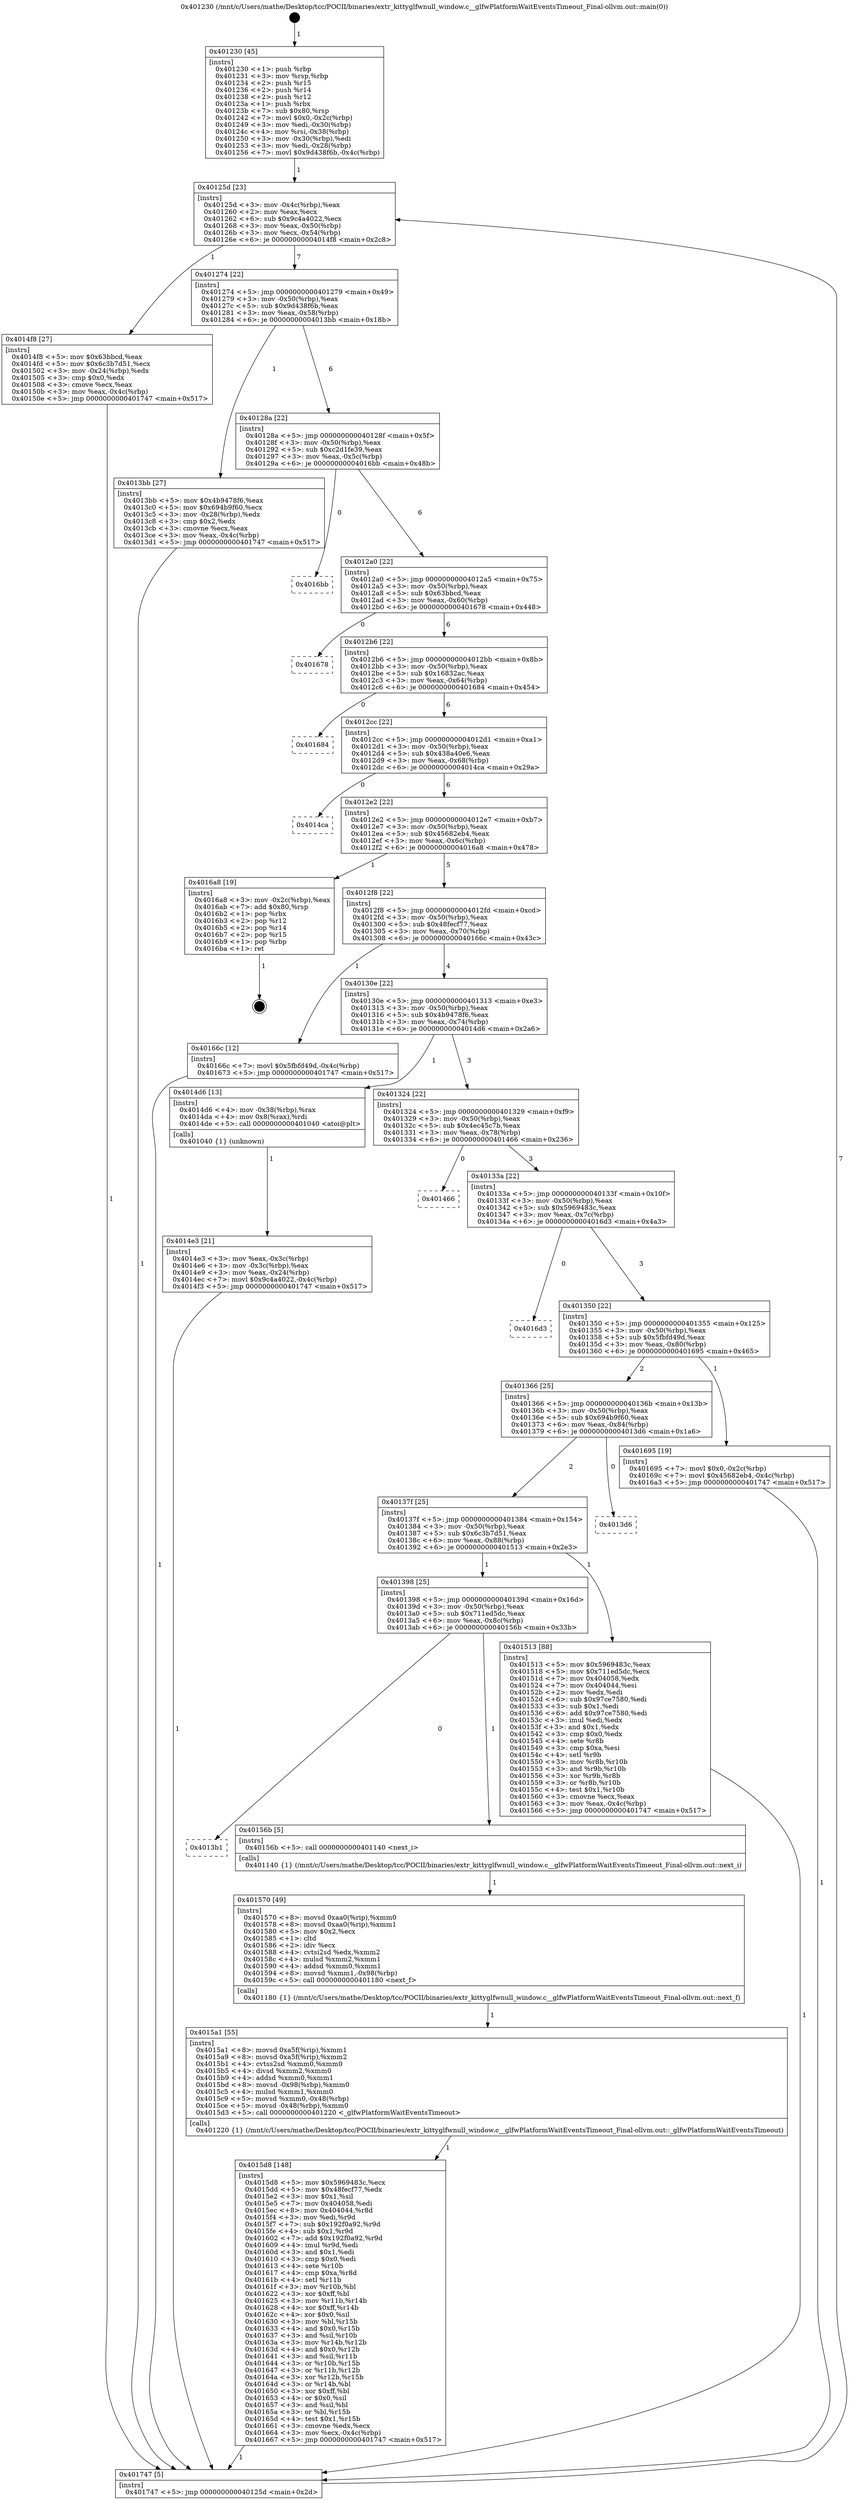 digraph "0x401230" {
  label = "0x401230 (/mnt/c/Users/mathe/Desktop/tcc/POCII/binaries/extr_kittyglfwnull_window.c__glfwPlatformWaitEventsTimeout_Final-ollvm.out::main(0))"
  labelloc = "t"
  node[shape=record]

  Entry [label="",width=0.3,height=0.3,shape=circle,fillcolor=black,style=filled]
  "0x40125d" [label="{
     0x40125d [23]\l
     | [instrs]\l
     &nbsp;&nbsp;0x40125d \<+3\>: mov -0x4c(%rbp),%eax\l
     &nbsp;&nbsp;0x401260 \<+2\>: mov %eax,%ecx\l
     &nbsp;&nbsp;0x401262 \<+6\>: sub $0x9c4a4022,%ecx\l
     &nbsp;&nbsp;0x401268 \<+3\>: mov %eax,-0x50(%rbp)\l
     &nbsp;&nbsp;0x40126b \<+3\>: mov %ecx,-0x54(%rbp)\l
     &nbsp;&nbsp;0x40126e \<+6\>: je 00000000004014f8 \<main+0x2c8\>\l
  }"]
  "0x4014f8" [label="{
     0x4014f8 [27]\l
     | [instrs]\l
     &nbsp;&nbsp;0x4014f8 \<+5\>: mov $0x63bbcd,%eax\l
     &nbsp;&nbsp;0x4014fd \<+5\>: mov $0x6c3b7d51,%ecx\l
     &nbsp;&nbsp;0x401502 \<+3\>: mov -0x24(%rbp),%edx\l
     &nbsp;&nbsp;0x401505 \<+3\>: cmp $0x0,%edx\l
     &nbsp;&nbsp;0x401508 \<+3\>: cmove %ecx,%eax\l
     &nbsp;&nbsp;0x40150b \<+3\>: mov %eax,-0x4c(%rbp)\l
     &nbsp;&nbsp;0x40150e \<+5\>: jmp 0000000000401747 \<main+0x517\>\l
  }"]
  "0x401274" [label="{
     0x401274 [22]\l
     | [instrs]\l
     &nbsp;&nbsp;0x401274 \<+5\>: jmp 0000000000401279 \<main+0x49\>\l
     &nbsp;&nbsp;0x401279 \<+3\>: mov -0x50(%rbp),%eax\l
     &nbsp;&nbsp;0x40127c \<+5\>: sub $0x9d438f6b,%eax\l
     &nbsp;&nbsp;0x401281 \<+3\>: mov %eax,-0x58(%rbp)\l
     &nbsp;&nbsp;0x401284 \<+6\>: je 00000000004013bb \<main+0x18b\>\l
  }"]
  Exit [label="",width=0.3,height=0.3,shape=circle,fillcolor=black,style=filled,peripheries=2]
  "0x4013bb" [label="{
     0x4013bb [27]\l
     | [instrs]\l
     &nbsp;&nbsp;0x4013bb \<+5\>: mov $0x4b9478f6,%eax\l
     &nbsp;&nbsp;0x4013c0 \<+5\>: mov $0x694b9f60,%ecx\l
     &nbsp;&nbsp;0x4013c5 \<+3\>: mov -0x28(%rbp),%edx\l
     &nbsp;&nbsp;0x4013c8 \<+3\>: cmp $0x2,%edx\l
     &nbsp;&nbsp;0x4013cb \<+3\>: cmovne %ecx,%eax\l
     &nbsp;&nbsp;0x4013ce \<+3\>: mov %eax,-0x4c(%rbp)\l
     &nbsp;&nbsp;0x4013d1 \<+5\>: jmp 0000000000401747 \<main+0x517\>\l
  }"]
  "0x40128a" [label="{
     0x40128a [22]\l
     | [instrs]\l
     &nbsp;&nbsp;0x40128a \<+5\>: jmp 000000000040128f \<main+0x5f\>\l
     &nbsp;&nbsp;0x40128f \<+3\>: mov -0x50(%rbp),%eax\l
     &nbsp;&nbsp;0x401292 \<+5\>: sub $0xc2d1fe39,%eax\l
     &nbsp;&nbsp;0x401297 \<+3\>: mov %eax,-0x5c(%rbp)\l
     &nbsp;&nbsp;0x40129a \<+6\>: je 00000000004016bb \<main+0x48b\>\l
  }"]
  "0x401747" [label="{
     0x401747 [5]\l
     | [instrs]\l
     &nbsp;&nbsp;0x401747 \<+5\>: jmp 000000000040125d \<main+0x2d\>\l
  }"]
  "0x401230" [label="{
     0x401230 [45]\l
     | [instrs]\l
     &nbsp;&nbsp;0x401230 \<+1\>: push %rbp\l
     &nbsp;&nbsp;0x401231 \<+3\>: mov %rsp,%rbp\l
     &nbsp;&nbsp;0x401234 \<+2\>: push %r15\l
     &nbsp;&nbsp;0x401236 \<+2\>: push %r14\l
     &nbsp;&nbsp;0x401238 \<+2\>: push %r12\l
     &nbsp;&nbsp;0x40123a \<+1\>: push %rbx\l
     &nbsp;&nbsp;0x40123b \<+7\>: sub $0x80,%rsp\l
     &nbsp;&nbsp;0x401242 \<+7\>: movl $0x0,-0x2c(%rbp)\l
     &nbsp;&nbsp;0x401249 \<+3\>: mov %edi,-0x30(%rbp)\l
     &nbsp;&nbsp;0x40124c \<+4\>: mov %rsi,-0x38(%rbp)\l
     &nbsp;&nbsp;0x401250 \<+3\>: mov -0x30(%rbp),%edi\l
     &nbsp;&nbsp;0x401253 \<+3\>: mov %edi,-0x28(%rbp)\l
     &nbsp;&nbsp;0x401256 \<+7\>: movl $0x9d438f6b,-0x4c(%rbp)\l
  }"]
  "0x4015d8" [label="{
     0x4015d8 [148]\l
     | [instrs]\l
     &nbsp;&nbsp;0x4015d8 \<+5\>: mov $0x5969483c,%ecx\l
     &nbsp;&nbsp;0x4015dd \<+5\>: mov $0x48fecf77,%edx\l
     &nbsp;&nbsp;0x4015e2 \<+3\>: mov $0x1,%sil\l
     &nbsp;&nbsp;0x4015e5 \<+7\>: mov 0x404058,%edi\l
     &nbsp;&nbsp;0x4015ec \<+8\>: mov 0x404044,%r8d\l
     &nbsp;&nbsp;0x4015f4 \<+3\>: mov %edi,%r9d\l
     &nbsp;&nbsp;0x4015f7 \<+7\>: sub $0x192f0a92,%r9d\l
     &nbsp;&nbsp;0x4015fe \<+4\>: sub $0x1,%r9d\l
     &nbsp;&nbsp;0x401602 \<+7\>: add $0x192f0a92,%r9d\l
     &nbsp;&nbsp;0x401609 \<+4\>: imul %r9d,%edi\l
     &nbsp;&nbsp;0x40160d \<+3\>: and $0x1,%edi\l
     &nbsp;&nbsp;0x401610 \<+3\>: cmp $0x0,%edi\l
     &nbsp;&nbsp;0x401613 \<+4\>: sete %r10b\l
     &nbsp;&nbsp;0x401617 \<+4\>: cmp $0xa,%r8d\l
     &nbsp;&nbsp;0x40161b \<+4\>: setl %r11b\l
     &nbsp;&nbsp;0x40161f \<+3\>: mov %r10b,%bl\l
     &nbsp;&nbsp;0x401622 \<+3\>: xor $0xff,%bl\l
     &nbsp;&nbsp;0x401625 \<+3\>: mov %r11b,%r14b\l
     &nbsp;&nbsp;0x401628 \<+4\>: xor $0xff,%r14b\l
     &nbsp;&nbsp;0x40162c \<+4\>: xor $0x0,%sil\l
     &nbsp;&nbsp;0x401630 \<+3\>: mov %bl,%r15b\l
     &nbsp;&nbsp;0x401633 \<+4\>: and $0x0,%r15b\l
     &nbsp;&nbsp;0x401637 \<+3\>: and %sil,%r10b\l
     &nbsp;&nbsp;0x40163a \<+3\>: mov %r14b,%r12b\l
     &nbsp;&nbsp;0x40163d \<+4\>: and $0x0,%r12b\l
     &nbsp;&nbsp;0x401641 \<+3\>: and %sil,%r11b\l
     &nbsp;&nbsp;0x401644 \<+3\>: or %r10b,%r15b\l
     &nbsp;&nbsp;0x401647 \<+3\>: or %r11b,%r12b\l
     &nbsp;&nbsp;0x40164a \<+3\>: xor %r12b,%r15b\l
     &nbsp;&nbsp;0x40164d \<+3\>: or %r14b,%bl\l
     &nbsp;&nbsp;0x401650 \<+3\>: xor $0xff,%bl\l
     &nbsp;&nbsp;0x401653 \<+4\>: or $0x0,%sil\l
     &nbsp;&nbsp;0x401657 \<+3\>: and %sil,%bl\l
     &nbsp;&nbsp;0x40165a \<+3\>: or %bl,%r15b\l
     &nbsp;&nbsp;0x40165d \<+4\>: test $0x1,%r15b\l
     &nbsp;&nbsp;0x401661 \<+3\>: cmovne %edx,%ecx\l
     &nbsp;&nbsp;0x401664 \<+3\>: mov %ecx,-0x4c(%rbp)\l
     &nbsp;&nbsp;0x401667 \<+5\>: jmp 0000000000401747 \<main+0x517\>\l
  }"]
  "0x4016bb" [label="{
     0x4016bb\l
  }", style=dashed]
  "0x4012a0" [label="{
     0x4012a0 [22]\l
     | [instrs]\l
     &nbsp;&nbsp;0x4012a0 \<+5\>: jmp 00000000004012a5 \<main+0x75\>\l
     &nbsp;&nbsp;0x4012a5 \<+3\>: mov -0x50(%rbp),%eax\l
     &nbsp;&nbsp;0x4012a8 \<+5\>: sub $0x63bbcd,%eax\l
     &nbsp;&nbsp;0x4012ad \<+3\>: mov %eax,-0x60(%rbp)\l
     &nbsp;&nbsp;0x4012b0 \<+6\>: je 0000000000401678 \<main+0x448\>\l
  }"]
  "0x4015a1" [label="{
     0x4015a1 [55]\l
     | [instrs]\l
     &nbsp;&nbsp;0x4015a1 \<+8\>: movsd 0xa5f(%rip),%xmm1\l
     &nbsp;&nbsp;0x4015a9 \<+8\>: movsd 0xa5f(%rip),%xmm2\l
     &nbsp;&nbsp;0x4015b1 \<+4\>: cvtss2sd %xmm0,%xmm0\l
     &nbsp;&nbsp;0x4015b5 \<+4\>: divsd %xmm2,%xmm0\l
     &nbsp;&nbsp;0x4015b9 \<+4\>: addsd %xmm0,%xmm1\l
     &nbsp;&nbsp;0x4015bd \<+8\>: movsd -0x98(%rbp),%xmm0\l
     &nbsp;&nbsp;0x4015c5 \<+4\>: mulsd %xmm1,%xmm0\l
     &nbsp;&nbsp;0x4015c9 \<+5\>: movsd %xmm0,-0x48(%rbp)\l
     &nbsp;&nbsp;0x4015ce \<+5\>: movsd -0x48(%rbp),%xmm0\l
     &nbsp;&nbsp;0x4015d3 \<+5\>: call 0000000000401220 \<_glfwPlatformWaitEventsTimeout\>\l
     | [calls]\l
     &nbsp;&nbsp;0x401220 \{1\} (/mnt/c/Users/mathe/Desktop/tcc/POCII/binaries/extr_kittyglfwnull_window.c__glfwPlatformWaitEventsTimeout_Final-ollvm.out::_glfwPlatformWaitEventsTimeout)\l
  }"]
  "0x401678" [label="{
     0x401678\l
  }", style=dashed]
  "0x4012b6" [label="{
     0x4012b6 [22]\l
     | [instrs]\l
     &nbsp;&nbsp;0x4012b6 \<+5\>: jmp 00000000004012bb \<main+0x8b\>\l
     &nbsp;&nbsp;0x4012bb \<+3\>: mov -0x50(%rbp),%eax\l
     &nbsp;&nbsp;0x4012be \<+5\>: sub $0x16832ac,%eax\l
     &nbsp;&nbsp;0x4012c3 \<+3\>: mov %eax,-0x64(%rbp)\l
     &nbsp;&nbsp;0x4012c6 \<+6\>: je 0000000000401684 \<main+0x454\>\l
  }"]
  "0x401570" [label="{
     0x401570 [49]\l
     | [instrs]\l
     &nbsp;&nbsp;0x401570 \<+8\>: movsd 0xaa0(%rip),%xmm0\l
     &nbsp;&nbsp;0x401578 \<+8\>: movsd 0xaa0(%rip),%xmm1\l
     &nbsp;&nbsp;0x401580 \<+5\>: mov $0x2,%ecx\l
     &nbsp;&nbsp;0x401585 \<+1\>: cltd\l
     &nbsp;&nbsp;0x401586 \<+2\>: idiv %ecx\l
     &nbsp;&nbsp;0x401588 \<+4\>: cvtsi2sd %edx,%xmm2\l
     &nbsp;&nbsp;0x40158c \<+4\>: mulsd %xmm2,%xmm1\l
     &nbsp;&nbsp;0x401590 \<+4\>: addsd %xmm0,%xmm1\l
     &nbsp;&nbsp;0x401594 \<+8\>: movsd %xmm1,-0x98(%rbp)\l
     &nbsp;&nbsp;0x40159c \<+5\>: call 0000000000401180 \<next_f\>\l
     | [calls]\l
     &nbsp;&nbsp;0x401180 \{1\} (/mnt/c/Users/mathe/Desktop/tcc/POCII/binaries/extr_kittyglfwnull_window.c__glfwPlatformWaitEventsTimeout_Final-ollvm.out::next_f)\l
  }"]
  "0x401684" [label="{
     0x401684\l
  }", style=dashed]
  "0x4012cc" [label="{
     0x4012cc [22]\l
     | [instrs]\l
     &nbsp;&nbsp;0x4012cc \<+5\>: jmp 00000000004012d1 \<main+0xa1\>\l
     &nbsp;&nbsp;0x4012d1 \<+3\>: mov -0x50(%rbp),%eax\l
     &nbsp;&nbsp;0x4012d4 \<+5\>: sub $0x438a40e6,%eax\l
     &nbsp;&nbsp;0x4012d9 \<+3\>: mov %eax,-0x68(%rbp)\l
     &nbsp;&nbsp;0x4012dc \<+6\>: je 00000000004014ca \<main+0x29a\>\l
  }"]
  "0x4013b1" [label="{
     0x4013b1\l
  }", style=dashed]
  "0x4014ca" [label="{
     0x4014ca\l
  }", style=dashed]
  "0x4012e2" [label="{
     0x4012e2 [22]\l
     | [instrs]\l
     &nbsp;&nbsp;0x4012e2 \<+5\>: jmp 00000000004012e7 \<main+0xb7\>\l
     &nbsp;&nbsp;0x4012e7 \<+3\>: mov -0x50(%rbp),%eax\l
     &nbsp;&nbsp;0x4012ea \<+5\>: sub $0x45682eb4,%eax\l
     &nbsp;&nbsp;0x4012ef \<+3\>: mov %eax,-0x6c(%rbp)\l
     &nbsp;&nbsp;0x4012f2 \<+6\>: je 00000000004016a8 \<main+0x478\>\l
  }"]
  "0x40156b" [label="{
     0x40156b [5]\l
     | [instrs]\l
     &nbsp;&nbsp;0x40156b \<+5\>: call 0000000000401140 \<next_i\>\l
     | [calls]\l
     &nbsp;&nbsp;0x401140 \{1\} (/mnt/c/Users/mathe/Desktop/tcc/POCII/binaries/extr_kittyglfwnull_window.c__glfwPlatformWaitEventsTimeout_Final-ollvm.out::next_i)\l
  }"]
  "0x4016a8" [label="{
     0x4016a8 [19]\l
     | [instrs]\l
     &nbsp;&nbsp;0x4016a8 \<+3\>: mov -0x2c(%rbp),%eax\l
     &nbsp;&nbsp;0x4016ab \<+7\>: add $0x80,%rsp\l
     &nbsp;&nbsp;0x4016b2 \<+1\>: pop %rbx\l
     &nbsp;&nbsp;0x4016b3 \<+2\>: pop %r12\l
     &nbsp;&nbsp;0x4016b5 \<+2\>: pop %r14\l
     &nbsp;&nbsp;0x4016b7 \<+2\>: pop %r15\l
     &nbsp;&nbsp;0x4016b9 \<+1\>: pop %rbp\l
     &nbsp;&nbsp;0x4016ba \<+1\>: ret\l
  }"]
  "0x4012f8" [label="{
     0x4012f8 [22]\l
     | [instrs]\l
     &nbsp;&nbsp;0x4012f8 \<+5\>: jmp 00000000004012fd \<main+0xcd\>\l
     &nbsp;&nbsp;0x4012fd \<+3\>: mov -0x50(%rbp),%eax\l
     &nbsp;&nbsp;0x401300 \<+5\>: sub $0x48fecf77,%eax\l
     &nbsp;&nbsp;0x401305 \<+3\>: mov %eax,-0x70(%rbp)\l
     &nbsp;&nbsp;0x401308 \<+6\>: je 000000000040166c \<main+0x43c\>\l
  }"]
  "0x401398" [label="{
     0x401398 [25]\l
     | [instrs]\l
     &nbsp;&nbsp;0x401398 \<+5\>: jmp 000000000040139d \<main+0x16d\>\l
     &nbsp;&nbsp;0x40139d \<+3\>: mov -0x50(%rbp),%eax\l
     &nbsp;&nbsp;0x4013a0 \<+5\>: sub $0x711ed5dc,%eax\l
     &nbsp;&nbsp;0x4013a5 \<+6\>: mov %eax,-0x8c(%rbp)\l
     &nbsp;&nbsp;0x4013ab \<+6\>: je 000000000040156b \<main+0x33b\>\l
  }"]
  "0x40166c" [label="{
     0x40166c [12]\l
     | [instrs]\l
     &nbsp;&nbsp;0x40166c \<+7\>: movl $0x5fbfd49d,-0x4c(%rbp)\l
     &nbsp;&nbsp;0x401673 \<+5\>: jmp 0000000000401747 \<main+0x517\>\l
  }"]
  "0x40130e" [label="{
     0x40130e [22]\l
     | [instrs]\l
     &nbsp;&nbsp;0x40130e \<+5\>: jmp 0000000000401313 \<main+0xe3\>\l
     &nbsp;&nbsp;0x401313 \<+3\>: mov -0x50(%rbp),%eax\l
     &nbsp;&nbsp;0x401316 \<+5\>: sub $0x4b9478f6,%eax\l
     &nbsp;&nbsp;0x40131b \<+3\>: mov %eax,-0x74(%rbp)\l
     &nbsp;&nbsp;0x40131e \<+6\>: je 00000000004014d6 \<main+0x2a6\>\l
  }"]
  "0x401513" [label="{
     0x401513 [88]\l
     | [instrs]\l
     &nbsp;&nbsp;0x401513 \<+5\>: mov $0x5969483c,%eax\l
     &nbsp;&nbsp;0x401518 \<+5\>: mov $0x711ed5dc,%ecx\l
     &nbsp;&nbsp;0x40151d \<+7\>: mov 0x404058,%edx\l
     &nbsp;&nbsp;0x401524 \<+7\>: mov 0x404044,%esi\l
     &nbsp;&nbsp;0x40152b \<+2\>: mov %edx,%edi\l
     &nbsp;&nbsp;0x40152d \<+6\>: sub $0x97ce7580,%edi\l
     &nbsp;&nbsp;0x401533 \<+3\>: sub $0x1,%edi\l
     &nbsp;&nbsp;0x401536 \<+6\>: add $0x97ce7580,%edi\l
     &nbsp;&nbsp;0x40153c \<+3\>: imul %edi,%edx\l
     &nbsp;&nbsp;0x40153f \<+3\>: and $0x1,%edx\l
     &nbsp;&nbsp;0x401542 \<+3\>: cmp $0x0,%edx\l
     &nbsp;&nbsp;0x401545 \<+4\>: sete %r8b\l
     &nbsp;&nbsp;0x401549 \<+3\>: cmp $0xa,%esi\l
     &nbsp;&nbsp;0x40154c \<+4\>: setl %r9b\l
     &nbsp;&nbsp;0x401550 \<+3\>: mov %r8b,%r10b\l
     &nbsp;&nbsp;0x401553 \<+3\>: and %r9b,%r10b\l
     &nbsp;&nbsp;0x401556 \<+3\>: xor %r9b,%r8b\l
     &nbsp;&nbsp;0x401559 \<+3\>: or %r8b,%r10b\l
     &nbsp;&nbsp;0x40155c \<+4\>: test $0x1,%r10b\l
     &nbsp;&nbsp;0x401560 \<+3\>: cmovne %ecx,%eax\l
     &nbsp;&nbsp;0x401563 \<+3\>: mov %eax,-0x4c(%rbp)\l
     &nbsp;&nbsp;0x401566 \<+5\>: jmp 0000000000401747 \<main+0x517\>\l
  }"]
  "0x4014d6" [label="{
     0x4014d6 [13]\l
     | [instrs]\l
     &nbsp;&nbsp;0x4014d6 \<+4\>: mov -0x38(%rbp),%rax\l
     &nbsp;&nbsp;0x4014da \<+4\>: mov 0x8(%rax),%rdi\l
     &nbsp;&nbsp;0x4014de \<+5\>: call 0000000000401040 \<atoi@plt\>\l
     | [calls]\l
     &nbsp;&nbsp;0x401040 \{1\} (unknown)\l
  }"]
  "0x401324" [label="{
     0x401324 [22]\l
     | [instrs]\l
     &nbsp;&nbsp;0x401324 \<+5\>: jmp 0000000000401329 \<main+0xf9\>\l
     &nbsp;&nbsp;0x401329 \<+3\>: mov -0x50(%rbp),%eax\l
     &nbsp;&nbsp;0x40132c \<+5\>: sub $0x4ec45c7b,%eax\l
     &nbsp;&nbsp;0x401331 \<+3\>: mov %eax,-0x78(%rbp)\l
     &nbsp;&nbsp;0x401334 \<+6\>: je 0000000000401466 \<main+0x236\>\l
  }"]
  "0x4014e3" [label="{
     0x4014e3 [21]\l
     | [instrs]\l
     &nbsp;&nbsp;0x4014e3 \<+3\>: mov %eax,-0x3c(%rbp)\l
     &nbsp;&nbsp;0x4014e6 \<+3\>: mov -0x3c(%rbp),%eax\l
     &nbsp;&nbsp;0x4014e9 \<+3\>: mov %eax,-0x24(%rbp)\l
     &nbsp;&nbsp;0x4014ec \<+7\>: movl $0x9c4a4022,-0x4c(%rbp)\l
     &nbsp;&nbsp;0x4014f3 \<+5\>: jmp 0000000000401747 \<main+0x517\>\l
  }"]
  "0x40137f" [label="{
     0x40137f [25]\l
     | [instrs]\l
     &nbsp;&nbsp;0x40137f \<+5\>: jmp 0000000000401384 \<main+0x154\>\l
     &nbsp;&nbsp;0x401384 \<+3\>: mov -0x50(%rbp),%eax\l
     &nbsp;&nbsp;0x401387 \<+5\>: sub $0x6c3b7d51,%eax\l
     &nbsp;&nbsp;0x40138c \<+6\>: mov %eax,-0x88(%rbp)\l
     &nbsp;&nbsp;0x401392 \<+6\>: je 0000000000401513 \<main+0x2e3\>\l
  }"]
  "0x401466" [label="{
     0x401466\l
  }", style=dashed]
  "0x40133a" [label="{
     0x40133a [22]\l
     | [instrs]\l
     &nbsp;&nbsp;0x40133a \<+5\>: jmp 000000000040133f \<main+0x10f\>\l
     &nbsp;&nbsp;0x40133f \<+3\>: mov -0x50(%rbp),%eax\l
     &nbsp;&nbsp;0x401342 \<+5\>: sub $0x5969483c,%eax\l
     &nbsp;&nbsp;0x401347 \<+3\>: mov %eax,-0x7c(%rbp)\l
     &nbsp;&nbsp;0x40134a \<+6\>: je 00000000004016d3 \<main+0x4a3\>\l
  }"]
  "0x4013d6" [label="{
     0x4013d6\l
  }", style=dashed]
  "0x4016d3" [label="{
     0x4016d3\l
  }", style=dashed]
  "0x401350" [label="{
     0x401350 [22]\l
     | [instrs]\l
     &nbsp;&nbsp;0x401350 \<+5\>: jmp 0000000000401355 \<main+0x125\>\l
     &nbsp;&nbsp;0x401355 \<+3\>: mov -0x50(%rbp),%eax\l
     &nbsp;&nbsp;0x401358 \<+5\>: sub $0x5fbfd49d,%eax\l
     &nbsp;&nbsp;0x40135d \<+3\>: mov %eax,-0x80(%rbp)\l
     &nbsp;&nbsp;0x401360 \<+6\>: je 0000000000401695 \<main+0x465\>\l
  }"]
  "0x401366" [label="{
     0x401366 [25]\l
     | [instrs]\l
     &nbsp;&nbsp;0x401366 \<+5\>: jmp 000000000040136b \<main+0x13b\>\l
     &nbsp;&nbsp;0x40136b \<+3\>: mov -0x50(%rbp),%eax\l
     &nbsp;&nbsp;0x40136e \<+5\>: sub $0x694b9f60,%eax\l
     &nbsp;&nbsp;0x401373 \<+6\>: mov %eax,-0x84(%rbp)\l
     &nbsp;&nbsp;0x401379 \<+6\>: je 00000000004013d6 \<main+0x1a6\>\l
  }"]
  "0x401695" [label="{
     0x401695 [19]\l
     | [instrs]\l
     &nbsp;&nbsp;0x401695 \<+7\>: movl $0x0,-0x2c(%rbp)\l
     &nbsp;&nbsp;0x40169c \<+7\>: movl $0x45682eb4,-0x4c(%rbp)\l
     &nbsp;&nbsp;0x4016a3 \<+5\>: jmp 0000000000401747 \<main+0x517\>\l
  }"]
  Entry -> "0x401230" [label=" 1"]
  "0x40125d" -> "0x4014f8" [label=" 1"]
  "0x40125d" -> "0x401274" [label=" 7"]
  "0x4016a8" -> Exit [label=" 1"]
  "0x401274" -> "0x4013bb" [label=" 1"]
  "0x401274" -> "0x40128a" [label=" 6"]
  "0x4013bb" -> "0x401747" [label=" 1"]
  "0x401230" -> "0x40125d" [label=" 1"]
  "0x401747" -> "0x40125d" [label=" 7"]
  "0x401695" -> "0x401747" [label=" 1"]
  "0x40128a" -> "0x4016bb" [label=" 0"]
  "0x40128a" -> "0x4012a0" [label=" 6"]
  "0x40166c" -> "0x401747" [label=" 1"]
  "0x4012a0" -> "0x401678" [label=" 0"]
  "0x4012a0" -> "0x4012b6" [label=" 6"]
  "0x4015d8" -> "0x401747" [label=" 1"]
  "0x4012b6" -> "0x401684" [label=" 0"]
  "0x4012b6" -> "0x4012cc" [label=" 6"]
  "0x4015a1" -> "0x4015d8" [label=" 1"]
  "0x4012cc" -> "0x4014ca" [label=" 0"]
  "0x4012cc" -> "0x4012e2" [label=" 6"]
  "0x401570" -> "0x4015a1" [label=" 1"]
  "0x4012e2" -> "0x4016a8" [label=" 1"]
  "0x4012e2" -> "0x4012f8" [label=" 5"]
  "0x40156b" -> "0x401570" [label=" 1"]
  "0x4012f8" -> "0x40166c" [label=" 1"]
  "0x4012f8" -> "0x40130e" [label=" 4"]
  "0x401398" -> "0x40156b" [label=" 1"]
  "0x40130e" -> "0x4014d6" [label=" 1"]
  "0x40130e" -> "0x401324" [label=" 3"]
  "0x4014d6" -> "0x4014e3" [label=" 1"]
  "0x4014e3" -> "0x401747" [label=" 1"]
  "0x4014f8" -> "0x401747" [label=" 1"]
  "0x401398" -> "0x4013b1" [label=" 0"]
  "0x401324" -> "0x401466" [label=" 0"]
  "0x401324" -> "0x40133a" [label=" 3"]
  "0x40137f" -> "0x401398" [label=" 1"]
  "0x40133a" -> "0x4016d3" [label=" 0"]
  "0x40133a" -> "0x401350" [label=" 3"]
  "0x40137f" -> "0x401513" [label=" 1"]
  "0x401350" -> "0x401695" [label=" 1"]
  "0x401350" -> "0x401366" [label=" 2"]
  "0x401513" -> "0x401747" [label=" 1"]
  "0x401366" -> "0x4013d6" [label=" 0"]
  "0x401366" -> "0x40137f" [label=" 2"]
}
